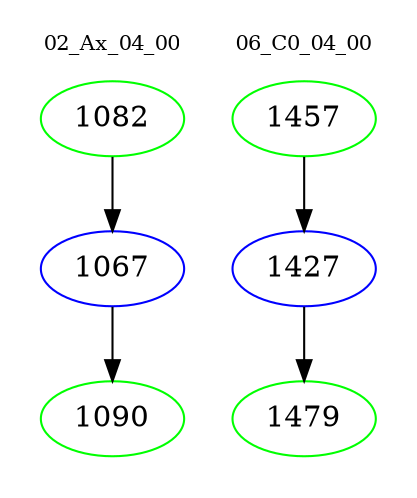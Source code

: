 digraph{
subgraph cluster_0 {
color = white
label = "02_Ax_04_00";
fontsize=10;
T0_1082 [label="1082", color="green"]
T0_1082 -> T0_1067 [color="black"]
T0_1067 [label="1067", color="blue"]
T0_1067 -> T0_1090 [color="black"]
T0_1090 [label="1090", color="green"]
}
subgraph cluster_1 {
color = white
label = "06_C0_04_00";
fontsize=10;
T1_1457 [label="1457", color="green"]
T1_1457 -> T1_1427 [color="black"]
T1_1427 [label="1427", color="blue"]
T1_1427 -> T1_1479 [color="black"]
T1_1479 [label="1479", color="green"]
}
}
